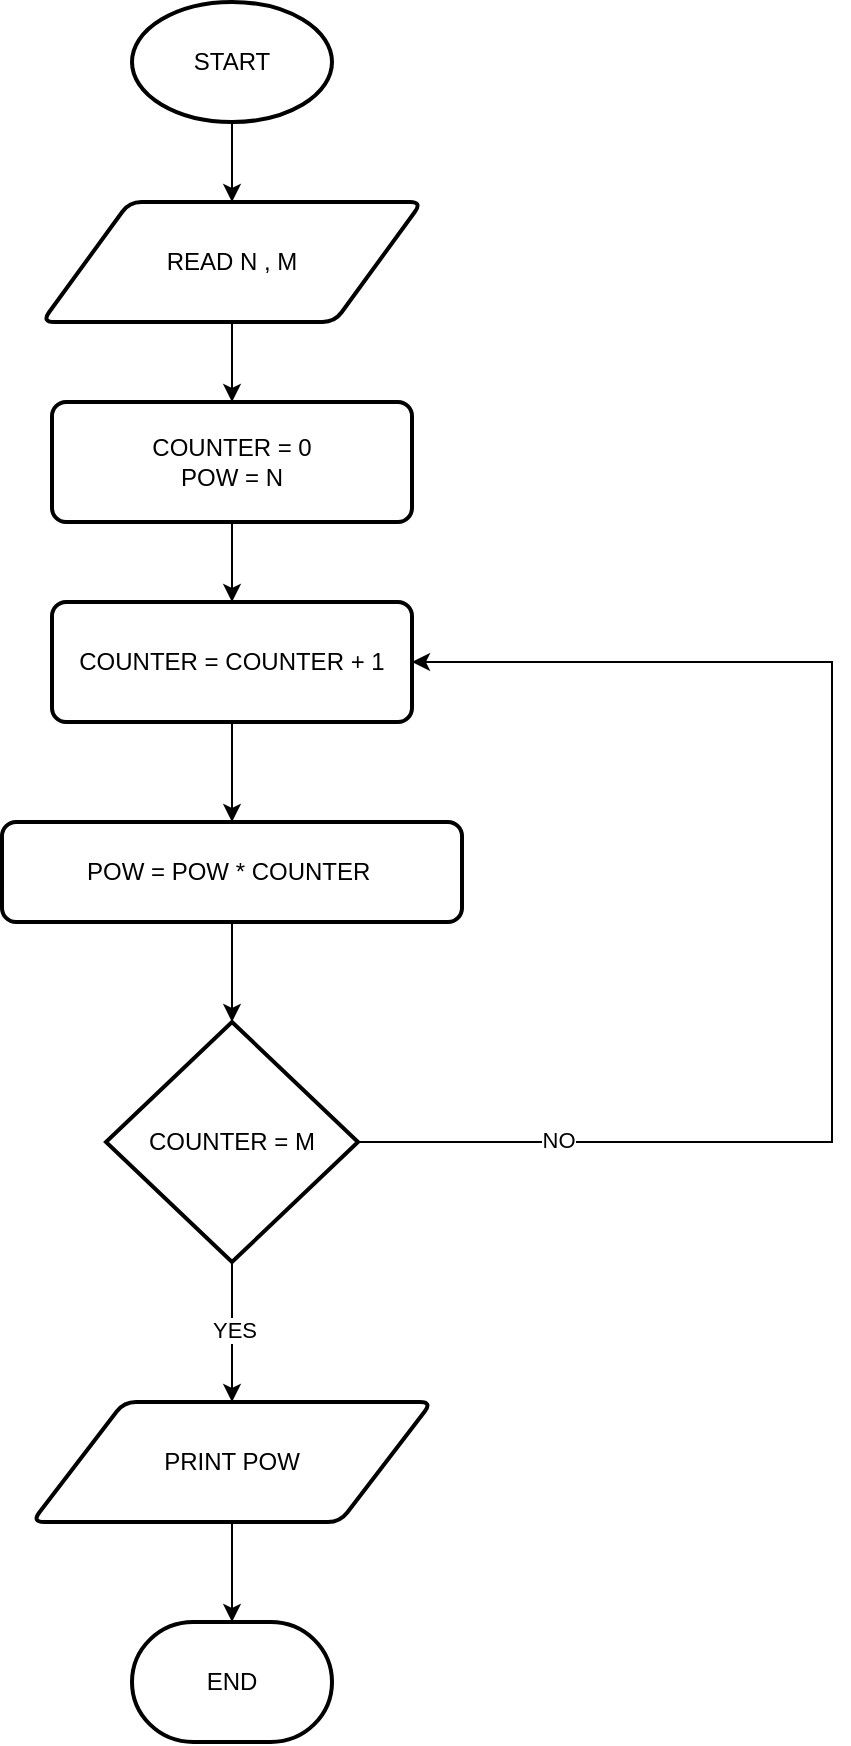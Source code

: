 <mxfile version="25.0.3">
  <diagram id="C5RBs43oDa-KdzZeNtuy" name="Page-1">
    <mxGraphModel dx="1290" dy="530" grid="1" gridSize="10" guides="1" tooltips="1" connect="1" arrows="1" fold="1" page="1" pageScale="1" pageWidth="827" pageHeight="1169" math="0" shadow="0">
      <root>
        <mxCell id="WIyWlLk6GJQsqaUBKTNV-0" />
        <mxCell id="WIyWlLk6GJQsqaUBKTNV-1" parent="WIyWlLk6GJQsqaUBKTNV-0" />
        <mxCell id="VejxCiypId_O-ThlCQWH-11" style="edgeStyle=orthogonalEdgeStyle;rounded=0;orthogonalLoop=1;jettySize=auto;html=1;exitX=0.5;exitY=1;exitDx=0;exitDy=0;exitPerimeter=0;entryX=0.5;entryY=0;entryDx=0;entryDy=0;" edge="1" parent="WIyWlLk6GJQsqaUBKTNV-1" source="VejxCiypId_O-ThlCQWH-0" target="VejxCiypId_O-ThlCQWH-1">
          <mxGeometry relative="1" as="geometry" />
        </mxCell>
        <mxCell id="VejxCiypId_O-ThlCQWH-0" value="START" style="strokeWidth=2;html=1;shape=mxgraph.flowchart.start_1;whiteSpace=wrap;" vertex="1" parent="WIyWlLk6GJQsqaUBKTNV-1">
          <mxGeometry x="350" y="40" width="100" height="60" as="geometry" />
        </mxCell>
        <mxCell id="VejxCiypId_O-ThlCQWH-12" style="edgeStyle=orthogonalEdgeStyle;rounded=0;orthogonalLoop=1;jettySize=auto;html=1;exitX=0.5;exitY=1;exitDx=0;exitDy=0;" edge="1" parent="WIyWlLk6GJQsqaUBKTNV-1" source="VejxCiypId_O-ThlCQWH-1" target="VejxCiypId_O-ThlCQWH-2">
          <mxGeometry relative="1" as="geometry" />
        </mxCell>
        <mxCell id="VejxCiypId_O-ThlCQWH-1" value="READ N , M" style="shape=parallelogram;html=1;strokeWidth=2;perimeter=parallelogramPerimeter;whiteSpace=wrap;rounded=1;arcSize=12;size=0.23;" vertex="1" parent="WIyWlLk6GJQsqaUBKTNV-1">
          <mxGeometry x="305" y="140" width="190" height="60" as="geometry" />
        </mxCell>
        <mxCell id="VejxCiypId_O-ThlCQWH-13" style="edgeStyle=orthogonalEdgeStyle;rounded=0;orthogonalLoop=1;jettySize=auto;html=1;exitX=0.5;exitY=1;exitDx=0;exitDy=0;entryX=0.5;entryY=0;entryDx=0;entryDy=0;" edge="1" parent="WIyWlLk6GJQsqaUBKTNV-1" source="VejxCiypId_O-ThlCQWH-2" target="VejxCiypId_O-ThlCQWH-3">
          <mxGeometry relative="1" as="geometry" />
        </mxCell>
        <mxCell id="VejxCiypId_O-ThlCQWH-2" value="COUNTER = 0&lt;div&gt;POW = N&lt;/div&gt;" style="rounded=1;whiteSpace=wrap;html=1;absoluteArcSize=1;arcSize=14;strokeWidth=2;" vertex="1" parent="WIyWlLk6GJQsqaUBKTNV-1">
          <mxGeometry x="310" y="240" width="180" height="60" as="geometry" />
        </mxCell>
        <mxCell id="VejxCiypId_O-ThlCQWH-14" style="edgeStyle=orthogonalEdgeStyle;rounded=0;orthogonalLoop=1;jettySize=auto;html=1;exitX=0.5;exitY=1;exitDx=0;exitDy=0;entryX=0.5;entryY=0;entryDx=0;entryDy=0;" edge="1" parent="WIyWlLk6GJQsqaUBKTNV-1" source="VejxCiypId_O-ThlCQWH-3" target="VejxCiypId_O-ThlCQWH-4">
          <mxGeometry relative="1" as="geometry" />
        </mxCell>
        <mxCell id="VejxCiypId_O-ThlCQWH-3" value="COUNTER = COUNTER + 1" style="rounded=1;whiteSpace=wrap;html=1;absoluteArcSize=1;arcSize=14;strokeWidth=2;" vertex="1" parent="WIyWlLk6GJQsqaUBKTNV-1">
          <mxGeometry x="310" y="340" width="180" height="60" as="geometry" />
        </mxCell>
        <mxCell id="VejxCiypId_O-ThlCQWH-4" value="POW = POW * COUNTER&amp;nbsp;" style="rounded=1;whiteSpace=wrap;html=1;absoluteArcSize=1;arcSize=14;strokeWidth=2;" vertex="1" parent="WIyWlLk6GJQsqaUBKTNV-1">
          <mxGeometry x="285" y="450" width="230" height="50" as="geometry" />
        </mxCell>
        <mxCell id="VejxCiypId_O-ThlCQWH-7" style="edgeStyle=orthogonalEdgeStyle;rounded=0;orthogonalLoop=1;jettySize=auto;html=1;exitX=0.5;exitY=1;exitDx=0;exitDy=0;exitPerimeter=0;entryX=0.5;entryY=0;entryDx=0;entryDy=0;" edge="1" parent="WIyWlLk6GJQsqaUBKTNV-1" source="VejxCiypId_O-ThlCQWH-5" target="VejxCiypId_O-ThlCQWH-6">
          <mxGeometry relative="1" as="geometry" />
        </mxCell>
        <mxCell id="VejxCiypId_O-ThlCQWH-8" value="YES" style="edgeLabel;html=1;align=center;verticalAlign=middle;resizable=0;points=[];" vertex="1" connectable="0" parent="VejxCiypId_O-ThlCQWH-7">
          <mxGeometry x="-0.048" y="1" relative="1" as="geometry">
            <mxPoint as="offset" />
          </mxGeometry>
        </mxCell>
        <mxCell id="VejxCiypId_O-ThlCQWH-9" style="edgeStyle=orthogonalEdgeStyle;rounded=0;orthogonalLoop=1;jettySize=auto;html=1;exitX=1;exitY=0.5;exitDx=0;exitDy=0;exitPerimeter=0;entryX=1;entryY=0.5;entryDx=0;entryDy=0;" edge="1" parent="WIyWlLk6GJQsqaUBKTNV-1" source="VejxCiypId_O-ThlCQWH-5" target="VejxCiypId_O-ThlCQWH-3">
          <mxGeometry relative="1" as="geometry">
            <Array as="points">
              <mxPoint x="700" y="610" />
              <mxPoint x="700" y="370" />
            </Array>
          </mxGeometry>
        </mxCell>
        <mxCell id="VejxCiypId_O-ThlCQWH-10" value="NO" style="edgeLabel;html=1;align=center;verticalAlign=middle;resizable=0;points=[];" vertex="1" connectable="0" parent="VejxCiypId_O-ThlCQWH-9">
          <mxGeometry x="-0.709" y="1" relative="1" as="geometry">
            <mxPoint as="offset" />
          </mxGeometry>
        </mxCell>
        <mxCell id="VejxCiypId_O-ThlCQWH-5" value="COUNTER = M" style="strokeWidth=2;html=1;shape=mxgraph.flowchart.decision;whiteSpace=wrap;" vertex="1" parent="WIyWlLk6GJQsqaUBKTNV-1">
          <mxGeometry x="337" y="550" width="126" height="120" as="geometry" />
        </mxCell>
        <mxCell id="VejxCiypId_O-ThlCQWH-17" style="edgeStyle=orthogonalEdgeStyle;rounded=0;orthogonalLoop=1;jettySize=auto;html=1;exitX=0.5;exitY=1;exitDx=0;exitDy=0;" edge="1" parent="WIyWlLk6GJQsqaUBKTNV-1" source="VejxCiypId_O-ThlCQWH-6" target="VejxCiypId_O-ThlCQWH-16">
          <mxGeometry relative="1" as="geometry" />
        </mxCell>
        <mxCell id="VejxCiypId_O-ThlCQWH-6" value="PRINT POW" style="shape=parallelogram;html=1;strokeWidth=2;perimeter=parallelogramPerimeter;whiteSpace=wrap;rounded=1;arcSize=12;size=0.23;" vertex="1" parent="WIyWlLk6GJQsqaUBKTNV-1">
          <mxGeometry x="300" y="740" width="200" height="60" as="geometry" />
        </mxCell>
        <mxCell id="VejxCiypId_O-ThlCQWH-15" style="edgeStyle=orthogonalEdgeStyle;rounded=0;orthogonalLoop=1;jettySize=auto;html=1;exitX=0.5;exitY=1;exitDx=0;exitDy=0;entryX=0.5;entryY=0;entryDx=0;entryDy=0;entryPerimeter=0;" edge="1" parent="WIyWlLk6GJQsqaUBKTNV-1" source="VejxCiypId_O-ThlCQWH-4" target="VejxCiypId_O-ThlCQWH-5">
          <mxGeometry relative="1" as="geometry" />
        </mxCell>
        <mxCell id="VejxCiypId_O-ThlCQWH-16" value="END" style="strokeWidth=2;html=1;shape=mxgraph.flowchart.terminator;whiteSpace=wrap;" vertex="1" parent="WIyWlLk6GJQsqaUBKTNV-1">
          <mxGeometry x="350" y="850" width="100" height="60" as="geometry" />
        </mxCell>
      </root>
    </mxGraphModel>
  </diagram>
</mxfile>
